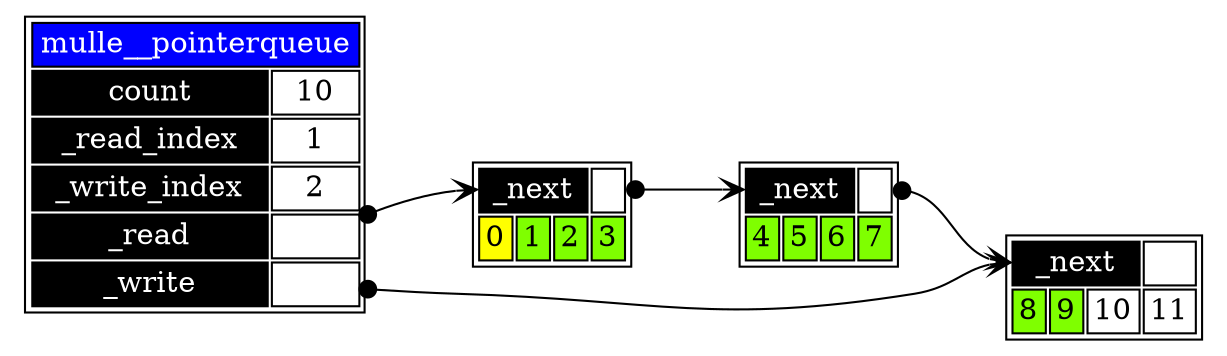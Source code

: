 digraph G {
   rankdir="LR";

   "mulle__pointerqueue" [ label=<<TABLE BORDER="1">
      <TR BORDER="0"><TD BGCOLOR="blue" COLSPAN="2"><FONT COLOR="white">mulle__pointerqueue</FONT></TD></TR>
      <TR BORDER="0"><TD BGCOLOR="black"><FONT COLOR="white">count</FONT></TD><TD>10</TD></TR>
      <TR BORDER="0"><TD BGCOLOR="black"><FONT COLOR="white">_read_index</FONT></TD><TD>1</TD></TR>
      <TR BORDER="0"><TD BGCOLOR="black"><FONT COLOR="white">_write_index</FONT></TD><TD>2</TD></TR>
      <TR BORDER="0"><TD BGCOLOR="black"><FONT COLOR="white">_read</FONT></TD><TD PORT="read"></TD></TR>
      <TR BORDER="0"><TD BGCOLOR="black"><FONT COLOR="white">_write</FONT></TD><TD PORT="write"></TD></TR>
      </TABLE>>, shape="none" ];

   "bucket_0" [ label=<<TABLE BORDER="1">
      <TR BORDER="0"><TD COLSPAN="3" PORT="name" BGCOLOR="black"><FONT COLOR="white">_next</FONT></TD><TD PORT="name_value"></TD></TR>
      <TR BORDER="0">
         <TD BGCOLOR="yellow">0</TD>
         <TD BGCOLOR="chartreuse">1</TD>
         <TD BGCOLOR="chartreuse">2</TD>
         <TD BGCOLOR="chartreuse">3</TD>
      </TR>
   </TABLE>>, shape="none" ];

   "bucket_1" [ label=<<TABLE BORDER="1">
      <TR BORDER="0"><TD COLSPAN="3" PORT="name" BGCOLOR="black"><FONT COLOR="white">_next</FONT></TD><TD PORT="name_value"></TD></TR>
      <TR BORDER="0">
         <TD BGCOLOR="chartreuse">4</TD>
         <TD BGCOLOR="chartreuse">5</TD>
         <TD BGCOLOR="chartreuse">6</TD>
         <TD BGCOLOR="chartreuse">7</TD>
      </TR>
   </TABLE>>, shape="none" ];

   "bucket_2" [ label=<<TABLE BORDER="1">
      <TR BORDER="0"><TD COLSPAN="3" PORT="name" BGCOLOR="black"><FONT COLOR="white">_next</FONT></TD><TD PORT="name_value"></TD></TR>
      <TR BORDER="0">
         <TD BGCOLOR="chartreuse">8</TD>
         <TD BGCOLOR="chartreuse">9</TD>
         <TD BGCOLOR="white">10</TD>
         <TD BGCOLOR="white">11</TD>
      </TR>
   </TABLE>>, shape="none" ];

   // center doesn't work :(
   "mulle__pointerqueue":"read:c" -> "bucket_0":"name"  [ arrowtail="dot", arrowhead="vee", dir="both" ]
   "mulle__pointerqueue":"write:c" -> "bucket_2":"name" [ arrowtail="dot", arrowhead="vee", dir="both" ]
   "bucket_0":"name_value" -> "bucket_1":"name"                      [ arrowtail="dot", arrowhead="vee", dir="both" ]
   "bucket_1":"name_value" -> "bucket_2":"name"                      [ arrowtail="dot", arrowhead="vee", dir="both" ]
}
